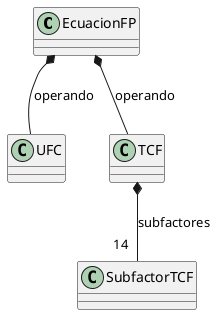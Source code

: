 @startuml ecuacion-uml

class EcuacionFP
class UFC 
class TCF 
class SubfactorTCF

EcuacionFP *-- UFC: operando
EcuacionFP *-- TCF: operando
TCF *-- "14  "SubfactorTCF: subfactores

@enduml